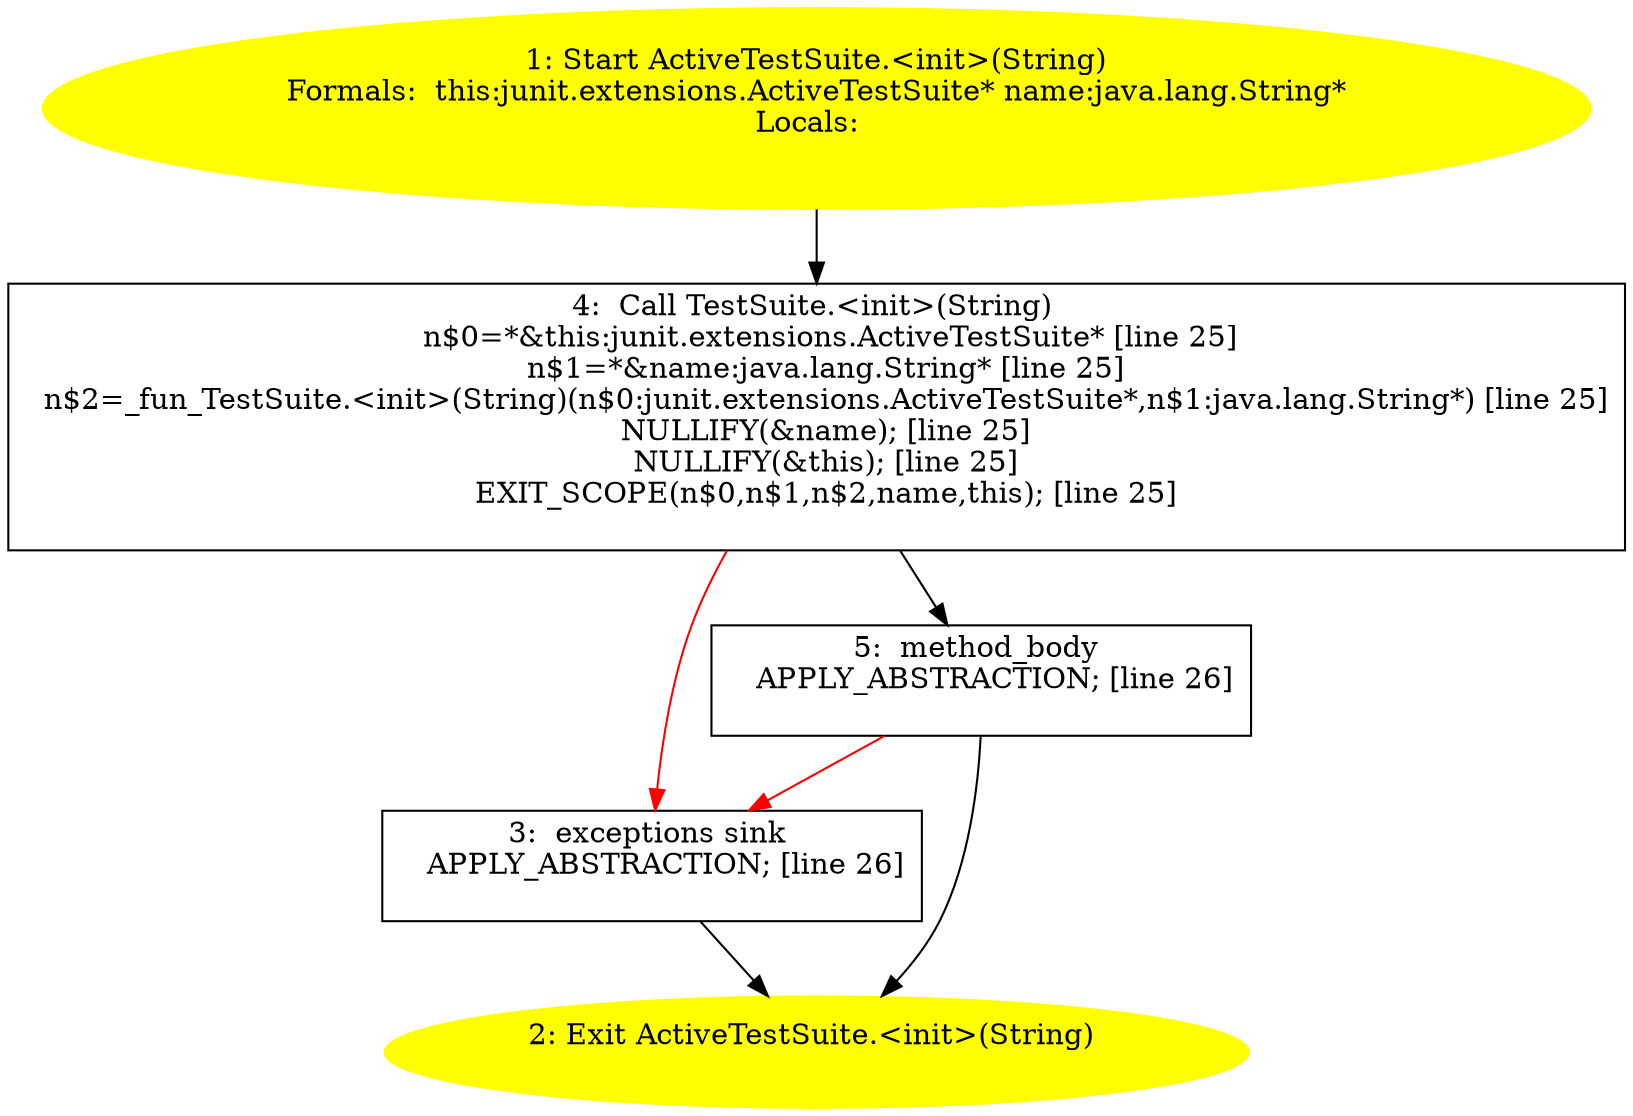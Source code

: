 /* @generated */
digraph cfg {
"junit.extensions.ActiveTestSuite.<init>(java.lang.String).5bb91fbfb3ca457f99a187ef5fbf01fc_1" [label="1: Start ActiveTestSuite.<init>(String)\nFormals:  this:junit.extensions.ActiveTestSuite* name:java.lang.String*\nLocals:  \n  " color=yellow style=filled]
	

	 "junit.extensions.ActiveTestSuite.<init>(java.lang.String).5bb91fbfb3ca457f99a187ef5fbf01fc_1" -> "junit.extensions.ActiveTestSuite.<init>(java.lang.String).5bb91fbfb3ca457f99a187ef5fbf01fc_4" ;
"junit.extensions.ActiveTestSuite.<init>(java.lang.String).5bb91fbfb3ca457f99a187ef5fbf01fc_2" [label="2: Exit ActiveTestSuite.<init>(String) \n  " color=yellow style=filled]
	

"junit.extensions.ActiveTestSuite.<init>(java.lang.String).5bb91fbfb3ca457f99a187ef5fbf01fc_3" [label="3:  exceptions sink \n   APPLY_ABSTRACTION; [line 26]\n " shape="box"]
	

	 "junit.extensions.ActiveTestSuite.<init>(java.lang.String).5bb91fbfb3ca457f99a187ef5fbf01fc_3" -> "junit.extensions.ActiveTestSuite.<init>(java.lang.String).5bb91fbfb3ca457f99a187ef5fbf01fc_2" ;
"junit.extensions.ActiveTestSuite.<init>(java.lang.String).5bb91fbfb3ca457f99a187ef5fbf01fc_4" [label="4:  Call TestSuite.<init>(String) \n   n$0=*&this:junit.extensions.ActiveTestSuite* [line 25]\n  n$1=*&name:java.lang.String* [line 25]\n  n$2=_fun_TestSuite.<init>(String)(n$0:junit.extensions.ActiveTestSuite*,n$1:java.lang.String*) [line 25]\n  NULLIFY(&name); [line 25]\n  NULLIFY(&this); [line 25]\n  EXIT_SCOPE(n$0,n$1,n$2,name,this); [line 25]\n " shape="box"]
	

	 "junit.extensions.ActiveTestSuite.<init>(java.lang.String).5bb91fbfb3ca457f99a187ef5fbf01fc_4" -> "junit.extensions.ActiveTestSuite.<init>(java.lang.String).5bb91fbfb3ca457f99a187ef5fbf01fc_5" ;
	 "junit.extensions.ActiveTestSuite.<init>(java.lang.String).5bb91fbfb3ca457f99a187ef5fbf01fc_4" -> "junit.extensions.ActiveTestSuite.<init>(java.lang.String).5bb91fbfb3ca457f99a187ef5fbf01fc_3" [color="red" ];
"junit.extensions.ActiveTestSuite.<init>(java.lang.String).5bb91fbfb3ca457f99a187ef5fbf01fc_5" [label="5:  method_body \n   APPLY_ABSTRACTION; [line 26]\n " shape="box"]
	

	 "junit.extensions.ActiveTestSuite.<init>(java.lang.String).5bb91fbfb3ca457f99a187ef5fbf01fc_5" -> "junit.extensions.ActiveTestSuite.<init>(java.lang.String).5bb91fbfb3ca457f99a187ef5fbf01fc_2" ;
	 "junit.extensions.ActiveTestSuite.<init>(java.lang.String).5bb91fbfb3ca457f99a187ef5fbf01fc_5" -> "junit.extensions.ActiveTestSuite.<init>(java.lang.String).5bb91fbfb3ca457f99a187ef5fbf01fc_3" [color="red" ];
}
